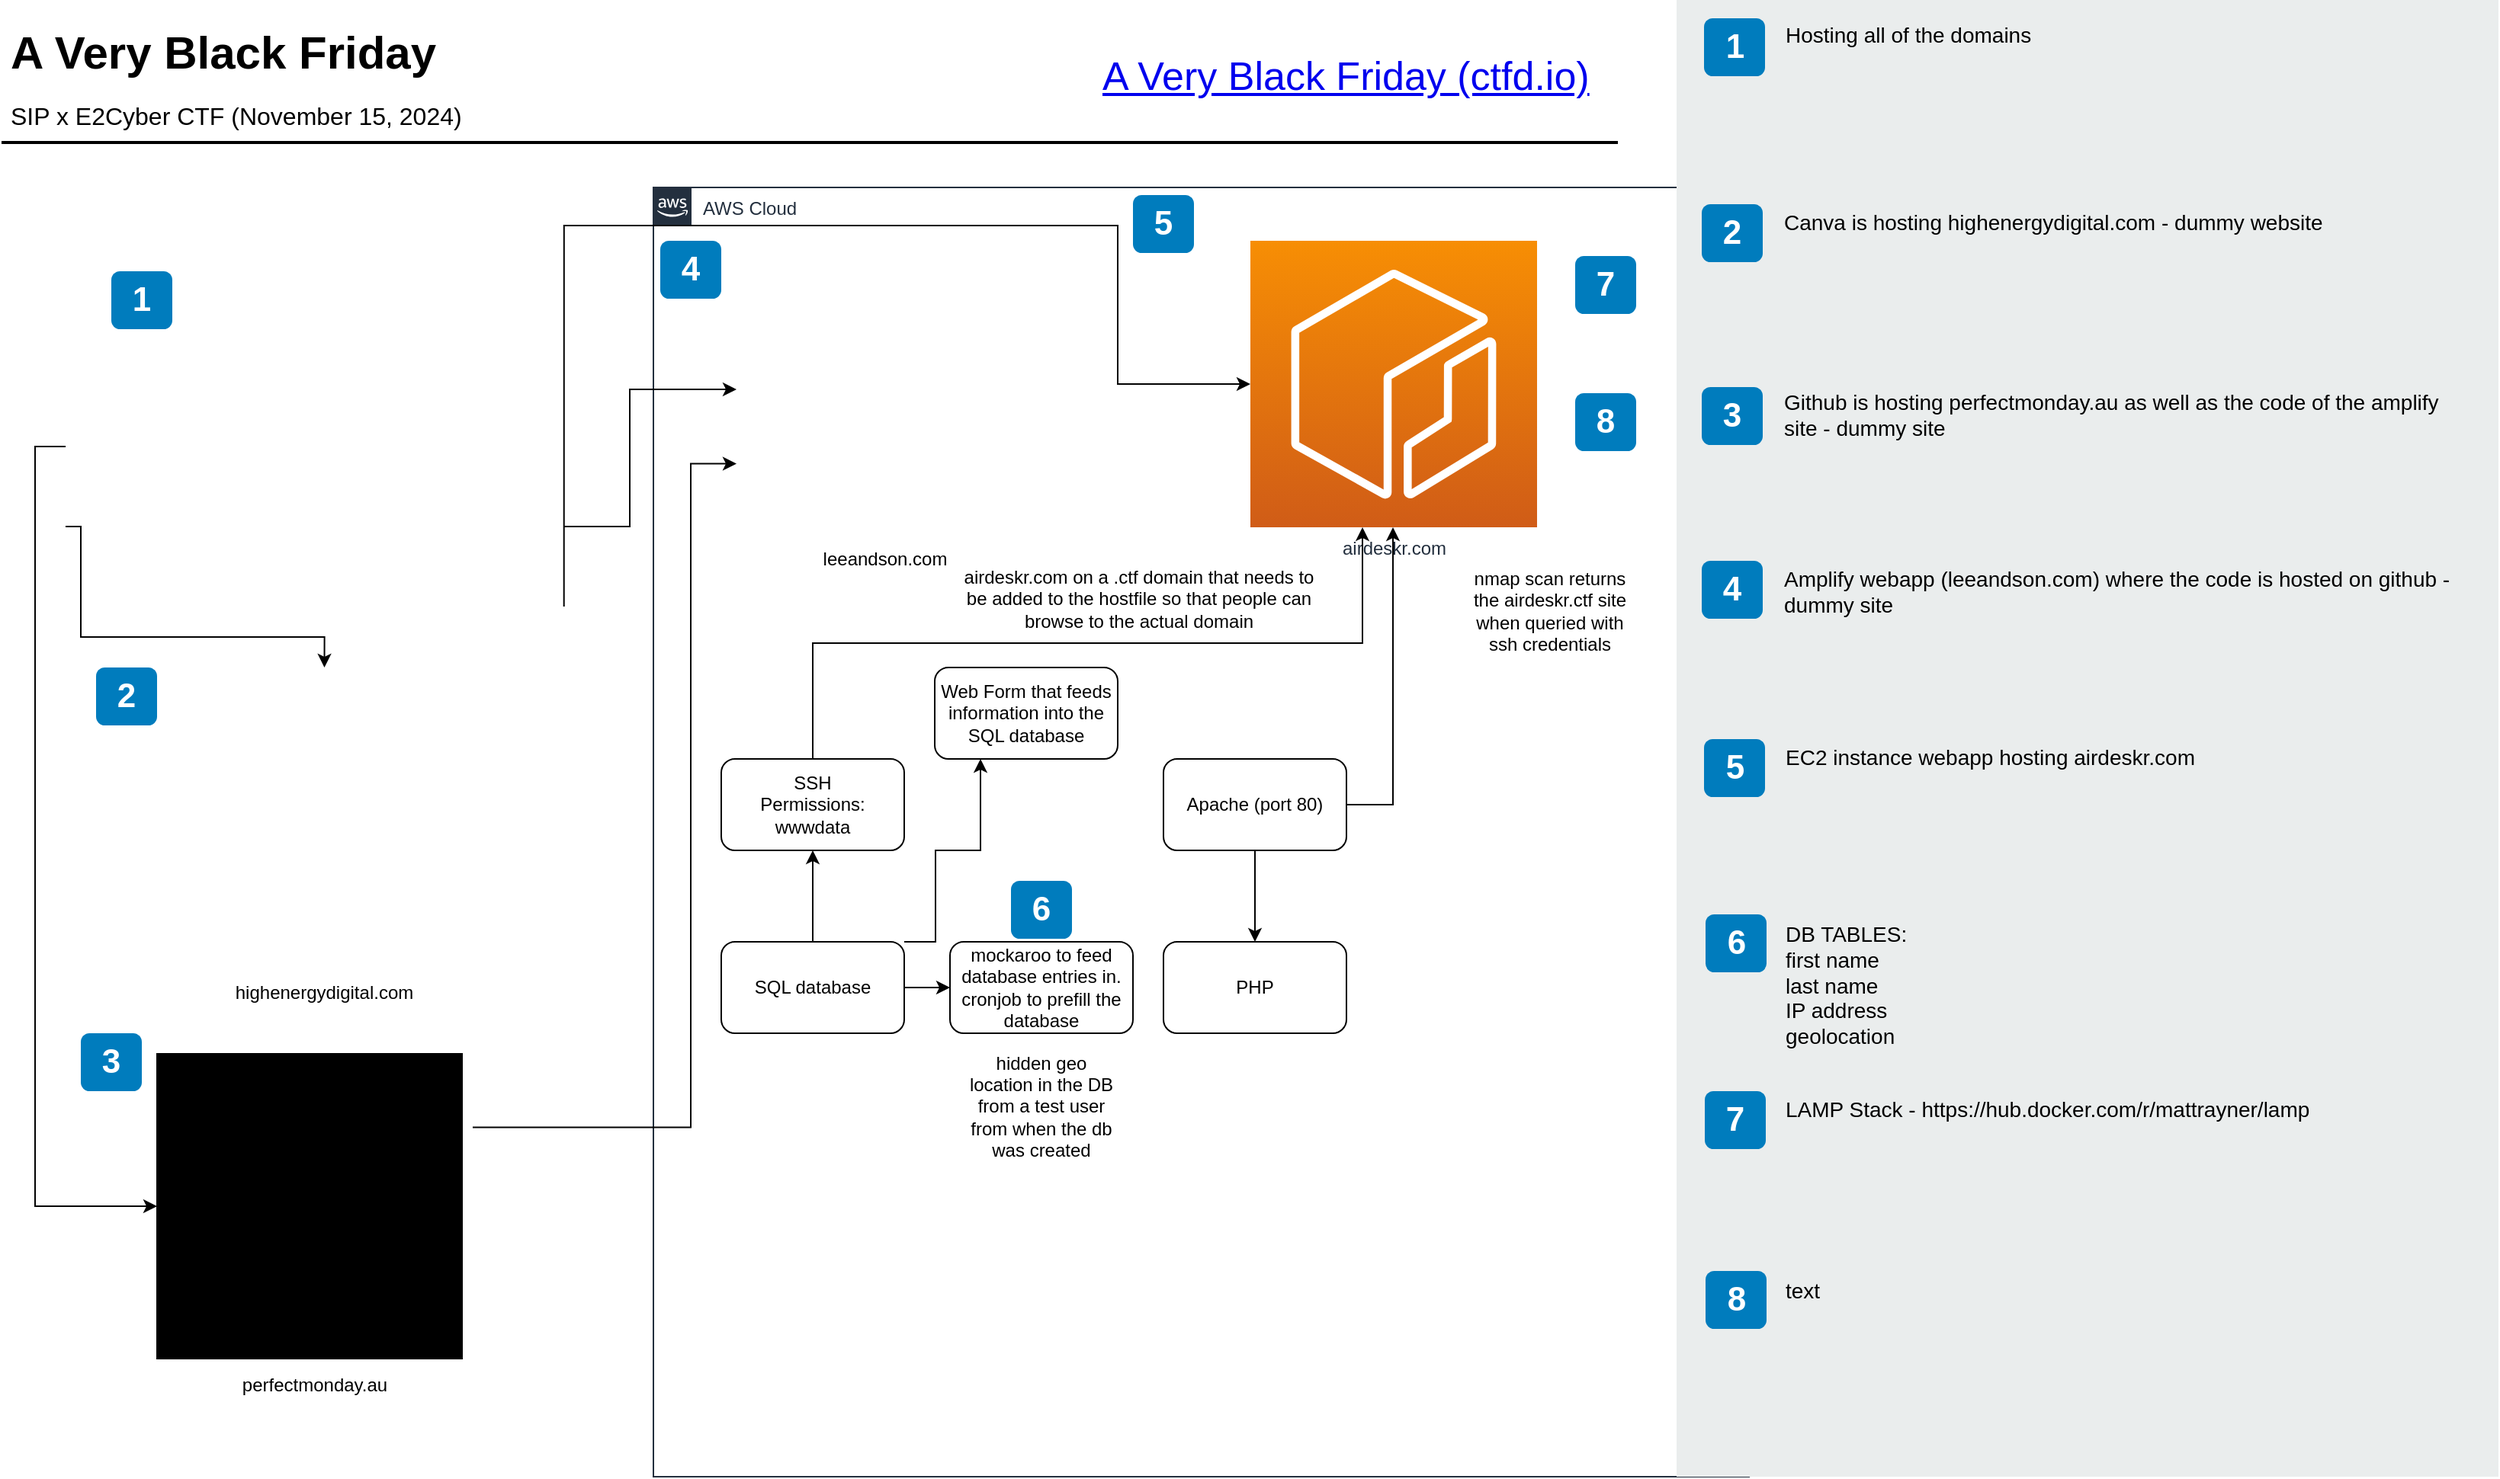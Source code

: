<mxfile version="24.7.16">
  <diagram id="Ht1M8jgEwFfnCIfOTk4-" name="Page-1">
    <mxGraphModel dx="1805" dy="1205" grid="1" gridSize="10" guides="1" tooltips="1" connect="1" arrows="1" fold="1" page="1" pageScale="1" pageWidth="827" pageHeight="1169" math="0" shadow="0">
      <root>
        <mxCell id="0" />
        <mxCell id="1" parent="0" />
        <mxCell id="UEzPUAAOIrF-is8g5C7q-2" value="AWS Cloud" style="points=[[0,0],[0.25,0],[0.5,0],[0.75,0],[1,0],[1,0.25],[1,0.5],[1,0.75],[1,1],[0.75,1],[0.5,1],[0.25,1],[0,1],[0,0.75],[0,0.5],[0,0.25]];outlineConnect=0;gradientColor=none;html=1;whiteSpace=wrap;fontSize=12;fontStyle=0;shape=mxgraph.aws4.group;grIcon=mxgraph.aws4.group_aws_cloud_alt;strokeColor=#232F3E;fillColor=none;verticalAlign=top;align=left;spacingLeft=30;fontColor=#232F3E;dashed=0;container=1;pointerEvents=0;collapsible=0;recursiveResize=0;" parent="1" vertex="1">
          <mxGeometry x="435.5" y="175" width="718.5" height="846" as="geometry" />
        </mxCell>
        <mxCell id="ME_5Kme3eVwSuaZXo6tZ-10" value="leeandson.com" style="shape=image;verticalLabelPosition=bottom;labelBackgroundColor=default;verticalAlign=top;aspect=fixed;imageAspect=0;image=https://cdn.sanity.io/images/34ent8ly/production/b6da5379df1e6ddb31c34f3e5690575800680e07-824x824.png;" vertex="1" parent="UEzPUAAOIrF-is8g5C7q-2">
          <mxGeometry x="54.5" y="35" width="195" height="195" as="geometry" />
        </mxCell>
        <mxCell id="UEzPUAAOIrF-is8g5C7q-18" value="airdeskr.com" style="outlineConnect=0;fontColor=#232F3E;gradientColor=#F78E04;gradientDirection=north;fillColor=#D05C17;strokeColor=#ffffff;dashed=0;verticalLabelPosition=bottom;verticalAlign=top;align=center;html=1;fontSize=12;fontStyle=0;aspect=fixed;shape=mxgraph.aws4.resourceIcon;resIcon=mxgraph.aws4.ecr;" parent="UEzPUAAOIrF-is8g5C7q-2" vertex="1">
          <mxGeometry x="391.5" y="35" width="188" height="188" as="geometry" />
        </mxCell>
        <mxCell id="UEzPUAAOIrF-is8g5C7q-20" value="4" style="rounded=1;whiteSpace=wrap;html=1;fillColor=#007CBD;strokeColor=none;fontColor=#FFFFFF;fontStyle=1;fontSize=22;" parent="UEzPUAAOIrF-is8g5C7q-2" vertex="1">
          <mxGeometry x="4.5" y="35" width="40" height="38" as="geometry" />
        </mxCell>
        <mxCell id="UEzPUAAOIrF-is8g5C7q-21" value="5" style="rounded=1;whiteSpace=wrap;html=1;fillColor=#007CBD;strokeColor=none;fontColor=#FFFFFF;fontStyle=1;fontSize=22;" parent="UEzPUAAOIrF-is8g5C7q-2" vertex="1">
          <mxGeometry x="314.5" y="5" width="40" height="38" as="geometry" />
        </mxCell>
        <mxCell id="ME_5Kme3eVwSuaZXo6tZ-22" style="edgeStyle=orthogonalEdgeStyle;rounded=0;orthogonalLoop=1;jettySize=auto;html=1;exitX=1;exitY=0.5;exitDx=0;exitDy=0;" edge="1" parent="UEzPUAAOIrF-is8g5C7q-2" source="ME_5Kme3eVwSuaZXo6tZ-18" target="UEzPUAAOIrF-is8g5C7q-18">
          <mxGeometry relative="1" as="geometry">
            <mxPoint x="484.5" y="215" as="targetPoint" />
            <Array as="points">
              <mxPoint x="485" y="405" />
            </Array>
          </mxGeometry>
        </mxCell>
        <mxCell id="ME_5Kme3eVwSuaZXo6tZ-30" style="edgeStyle=orthogonalEdgeStyle;rounded=0;orthogonalLoop=1;jettySize=auto;html=1;exitX=0.5;exitY=1;exitDx=0;exitDy=0;entryX=0.5;entryY=0;entryDx=0;entryDy=0;" edge="1" parent="UEzPUAAOIrF-is8g5C7q-2" source="ME_5Kme3eVwSuaZXo6tZ-18" target="ME_5Kme3eVwSuaZXo6tZ-29">
          <mxGeometry relative="1" as="geometry" />
        </mxCell>
        <mxCell id="ME_5Kme3eVwSuaZXo6tZ-18" value="Apache (port 80)" style="rounded=1;whiteSpace=wrap;html=1;" vertex="1" parent="UEzPUAAOIrF-is8g5C7q-2">
          <mxGeometry x="334.5" y="375" width="120" height="60" as="geometry" />
        </mxCell>
        <mxCell id="ME_5Kme3eVwSuaZXo6tZ-23" style="edgeStyle=orthogonalEdgeStyle;rounded=0;orthogonalLoop=1;jettySize=auto;html=1;exitX=0.5;exitY=0;exitDx=0;exitDy=0;entryX=0.5;entryY=1;entryDx=0;entryDy=0;" edge="1" parent="UEzPUAAOIrF-is8g5C7q-2" source="ME_5Kme3eVwSuaZXo6tZ-19" target="ME_5Kme3eVwSuaZXo6tZ-20">
          <mxGeometry relative="1" as="geometry">
            <mxPoint x="314.5" y="275" as="targetPoint" />
          </mxGeometry>
        </mxCell>
        <mxCell id="ME_5Kme3eVwSuaZXo6tZ-32" style="edgeStyle=orthogonalEdgeStyle;rounded=0;orthogonalLoop=1;jettySize=auto;html=1;exitX=1;exitY=0.5;exitDx=0;exitDy=0;entryX=0;entryY=0.5;entryDx=0;entryDy=0;" edge="1" parent="UEzPUAAOIrF-is8g5C7q-2" source="ME_5Kme3eVwSuaZXo6tZ-19" target="ME_5Kme3eVwSuaZXo6tZ-31">
          <mxGeometry relative="1" as="geometry" />
        </mxCell>
        <mxCell id="ME_5Kme3eVwSuaZXo6tZ-33" style="edgeStyle=orthogonalEdgeStyle;rounded=0;orthogonalLoop=1;jettySize=auto;html=1;exitX=1;exitY=0;exitDx=0;exitDy=0;entryX=0.25;entryY=1;entryDx=0;entryDy=0;" edge="1" parent="UEzPUAAOIrF-is8g5C7q-2" source="ME_5Kme3eVwSuaZXo6tZ-19" target="ME_5Kme3eVwSuaZXo6tZ-27">
          <mxGeometry relative="1" as="geometry">
            <Array as="points">
              <mxPoint x="185" y="495" />
              <mxPoint x="185" y="435" />
              <mxPoint x="215" y="435" />
            </Array>
          </mxGeometry>
        </mxCell>
        <mxCell id="ME_5Kme3eVwSuaZXo6tZ-19" value="SQL database" style="rounded=1;whiteSpace=wrap;html=1;" vertex="1" parent="UEzPUAAOIrF-is8g5C7q-2">
          <mxGeometry x="44.5" y="495" width="120" height="60" as="geometry" />
        </mxCell>
        <mxCell id="ME_5Kme3eVwSuaZXo6tZ-21" style="edgeStyle=orthogonalEdgeStyle;rounded=0;orthogonalLoop=1;jettySize=auto;html=1;exitX=0.5;exitY=0;exitDx=0;exitDy=0;" edge="1" parent="UEzPUAAOIrF-is8g5C7q-2" source="ME_5Kme3eVwSuaZXo6tZ-20" target="UEzPUAAOIrF-is8g5C7q-18">
          <mxGeometry relative="1" as="geometry">
            <Array as="points">
              <mxPoint x="105" y="299" />
              <mxPoint x="465" y="299" />
            </Array>
          </mxGeometry>
        </mxCell>
        <mxCell id="ME_5Kme3eVwSuaZXo6tZ-20" value="SSH&lt;div&gt;Permissions: wwwdata&lt;/div&gt;" style="rounded=1;whiteSpace=wrap;html=1;" vertex="1" parent="UEzPUAAOIrF-is8g5C7q-2">
          <mxGeometry x="44.5" y="375" width="120" height="60" as="geometry" />
        </mxCell>
        <mxCell id="ME_5Kme3eVwSuaZXo6tZ-26" value="nmap scan returns the airdeskr.ctf site when queried with ssh credentials" style="text;html=1;align=center;verticalAlign=middle;whiteSpace=wrap;rounded=0;" vertex="1" parent="UEzPUAAOIrF-is8g5C7q-2">
          <mxGeometry x="530" y="240" width="114.5" height="75" as="geometry" />
        </mxCell>
        <mxCell id="ME_5Kme3eVwSuaZXo6tZ-27" value="Web Form that feeds information into the SQL database" style="rounded=1;whiteSpace=wrap;html=1;" vertex="1" parent="UEzPUAAOIrF-is8g5C7q-2">
          <mxGeometry x="184.5" y="315" width="120" height="60" as="geometry" />
        </mxCell>
        <mxCell id="ME_5Kme3eVwSuaZXo6tZ-29" value="PHP" style="rounded=1;whiteSpace=wrap;html=1;" vertex="1" parent="UEzPUAAOIrF-is8g5C7q-2">
          <mxGeometry x="334.5" y="495" width="120" height="60" as="geometry" />
        </mxCell>
        <mxCell id="ME_5Kme3eVwSuaZXo6tZ-31" value="mockaroo to feed database entries in. cronjob to prefill the database" style="rounded=1;whiteSpace=wrap;html=1;" vertex="1" parent="UEzPUAAOIrF-is8g5C7q-2">
          <mxGeometry x="194.5" y="495" width="120" height="60" as="geometry" />
        </mxCell>
        <mxCell id="ME_5Kme3eVwSuaZXo6tZ-34" value="hidden geo location in the DB from a test user from when the db was created" style="text;html=1;align=center;verticalAlign=middle;whiteSpace=wrap;rounded=0;" vertex="1" parent="UEzPUAAOIrF-is8g5C7q-2">
          <mxGeometry x="201.75" y="565" width="105.5" height="75" as="geometry" />
        </mxCell>
        <mxCell id="UEzPUAAOIrF-is8g5C7q-22" value="6" style="rounded=1;whiteSpace=wrap;html=1;fillColor=#007CBD;strokeColor=none;fontColor=#FFFFFF;fontStyle=1;fontSize=22;" parent="UEzPUAAOIrF-is8g5C7q-2" vertex="1">
          <mxGeometry x="234.5" y="455" width="40" height="38" as="geometry" />
        </mxCell>
        <mxCell id="ME_5Kme3eVwSuaZXo6tZ-25" value="airdeskr.com on a .ctf domain that needs to be added to the hostfile so that people can browse to the actual domain" style="text;html=1;align=center;verticalAlign=middle;whiteSpace=wrap;rounded=0;" vertex="1" parent="UEzPUAAOIrF-is8g5C7q-2">
          <mxGeometry x="201.75" y="255" width="234" height="30" as="geometry" />
        </mxCell>
        <mxCell id="UEzPUAAOIrF-is8g5C7q-23" value="7" style="rounded=1;whiteSpace=wrap;html=1;fillColor=#007CBD;strokeColor=none;fontColor=#FFFFFF;fontStyle=1;fontSize=22;" parent="UEzPUAAOIrF-is8g5C7q-2" vertex="1">
          <mxGeometry x="604.5" y="45" width="40" height="38" as="geometry" />
        </mxCell>
        <mxCell id="UEzPUAAOIrF-is8g5C7q-24" value="8" style="rounded=1;whiteSpace=wrap;html=1;fillColor=#007CBD;strokeColor=none;fontColor=#FFFFFF;fontStyle=1;fontSize=22;" parent="UEzPUAAOIrF-is8g5C7q-2" vertex="1">
          <mxGeometry x="604.5" y="135" width="40" height="38" as="geometry" />
        </mxCell>
        <mxCell id="-QjtrjUzRDEMRZ5MF8oH-9" value="1" style="rounded=1;whiteSpace=wrap;html=1;fillColor=#007CBD;strokeColor=none;fontColor=#FFFFFF;fontStyle=1;fontSize=22;" parent="1" vertex="1">
          <mxGeometry x="80" y="230" width="40" height="38" as="geometry" />
        </mxCell>
        <mxCell id="-QjtrjUzRDEMRZ5MF8oH-47" value="A Very Black Friday" style="text;html=1;resizable=0;points=[];autosize=1;align=left;verticalAlign=top;spacingTop=-4;fontSize=30;fontStyle=1" parent="1" vertex="1">
          <mxGeometry x="12" y="65.5" width="280" height="40" as="geometry" />
        </mxCell>
        <mxCell id="-QjtrjUzRDEMRZ5MF8oH-48" value="SIP x E2Cyber CTF (November 15, 2024)" style="text;html=1;resizable=0;points=[];autosize=1;align=left;verticalAlign=top;spacingTop=-4;fontSize=16" parent="1" vertex="1">
          <mxGeometry x="12" y="115.5" width="320" height="30" as="geometry" />
        </mxCell>
        <mxCell id="SCVMTBWpLvtzJIhz15lM-1" value="" style="line;strokeWidth=2;html=1;fontSize=14;" parent="1" vertex="1">
          <mxGeometry x="8" y="140.5" width="1060" height="10" as="geometry" />
        </mxCell>
        <mxCell id="7OVz4w7n9kzEPWy-4BBC-3" value="" style="rounded=0;whiteSpace=wrap;html=1;fillColor=#EAEDED;fontSize=22;fontColor=#FFFFFF;strokeColor=none;labelBackgroundColor=none;" parent="1" vertex="1">
          <mxGeometry x="1106.5" y="52" width="539" height="969" as="geometry" />
        </mxCell>
        <mxCell id="7OVz4w7n9kzEPWy-4BBC-4" value="1" style="rounded=1;whiteSpace=wrap;html=1;fillColor=#007CBD;strokeColor=none;fontColor=#FFFFFF;fontStyle=1;fontSize=22;labelBackgroundColor=none;" parent="1" vertex="1">
          <mxGeometry x="1124.5" y="64" width="40" height="38" as="geometry" />
        </mxCell>
        <mxCell id="7OVz4w7n9kzEPWy-4BBC-5" value="2" style="rounded=1;whiteSpace=wrap;html=1;fillColor=#007CBD;strokeColor=none;fontColor=#FFFFFF;fontStyle=1;fontSize=22;labelBackgroundColor=none;" parent="1" vertex="1">
          <mxGeometry x="1123" y="186" width="40" height="38" as="geometry" />
        </mxCell>
        <mxCell id="7OVz4w7n9kzEPWy-4BBC-6" value="3" style="rounded=1;whiteSpace=wrap;html=1;fillColor=#007CBD;strokeColor=none;fontColor=#FFFFFF;fontStyle=1;fontSize=22;labelBackgroundColor=none;" parent="1" vertex="1">
          <mxGeometry x="1123" y="306" width="40" height="38" as="geometry" />
        </mxCell>
        <mxCell id="7OVz4w7n9kzEPWy-4BBC-7" value="4" style="rounded=1;whiteSpace=wrap;html=1;fillColor=#007CBD;strokeColor=none;fontColor=#FFFFFF;fontStyle=1;fontSize=22;labelBackgroundColor=none;" parent="1" vertex="1">
          <mxGeometry x="1123" y="420" width="40" height="38" as="geometry" />
        </mxCell>
        <mxCell id="7OVz4w7n9kzEPWy-4BBC-8" value="5" style="rounded=1;whiteSpace=wrap;html=1;fillColor=#007CBD;strokeColor=none;fontColor=#FFFFFF;fontStyle=1;fontSize=22;labelBackgroundColor=none;" parent="1" vertex="1">
          <mxGeometry x="1124.5" y="537" width="40" height="38" as="geometry" />
        </mxCell>
        <mxCell id="7OVz4w7n9kzEPWy-4BBC-9" value="6" style="rounded=1;whiteSpace=wrap;html=1;fillColor=#007CBD;strokeColor=none;fontColor=#FFFFFF;fontStyle=1;fontSize=22;labelBackgroundColor=none;" parent="1" vertex="1">
          <mxGeometry x="1125.5" y="652" width="40" height="38" as="geometry" />
        </mxCell>
        <mxCell id="7OVz4w7n9kzEPWy-4BBC-10" value="7" style="rounded=1;whiteSpace=wrap;html=1;fillColor=#007CBD;strokeColor=none;fontColor=#FFFFFF;fontStyle=1;fontSize=22;labelBackgroundColor=none;" parent="1" vertex="1">
          <mxGeometry x="1125" y="768" width="40" height="38" as="geometry" />
        </mxCell>
        <mxCell id="7OVz4w7n9kzEPWy-4BBC-11" value="8" style="rounded=1;whiteSpace=wrap;html=1;fillColor=#007CBD;strokeColor=none;fontColor=#FFFFFF;fontStyle=1;fontSize=22;labelBackgroundColor=none;" parent="1" vertex="1">
          <mxGeometry x="1125.5" y="886" width="40" height="38" as="geometry" />
        </mxCell>
        <mxCell id="7OVz4w7n9kzEPWy-4BBC-13" value="&lt;span&gt;Hosting all of the domains&lt;/span&gt;" style="text;html=1;align=left;verticalAlign=top;spacingTop=-4;fontSize=14;labelBackgroundColor=none;whiteSpace=wrap;" parent="1" vertex="1">
          <mxGeometry x="1176" y="63.5" width="449" height="118" as="geometry" />
        </mxCell>
        <mxCell id="7OVz4w7n9kzEPWy-4BBC-14" value="&lt;span&gt;Canva is hosting highenergydigital.com - dummy website&lt;/span&gt;" style="text;html=1;align=left;verticalAlign=top;spacingTop=-4;fontSize=14;labelBackgroundColor=none;whiteSpace=wrap;" parent="1" vertex="1">
          <mxGeometry x="1175" y="186.5" width="450" height="115" as="geometry" />
        </mxCell>
        <mxCell id="7OVz4w7n9kzEPWy-4BBC-15" value="&lt;span&gt;Github is hosting perfectmonday.au as well as the code of the amplify site - dummy site&lt;/span&gt;" style="text;html=1;align=left;verticalAlign=top;spacingTop=-4;fontSize=14;labelBackgroundColor=none;whiteSpace=wrap;" parent="1" vertex="1">
          <mxGeometry x="1175" y="304.5" width="450" height="117" as="geometry" />
        </mxCell>
        <mxCell id="7OVz4w7n9kzEPWy-4BBC-16" value="&lt;span&gt;Amplify webapp (leeandson.com) where the code is hosted on github - dummy site&lt;/span&gt;" style="text;html=1;align=left;verticalAlign=top;spacingTop=-4;fontSize=14;labelBackgroundColor=none;whiteSpace=wrap;" parent="1" vertex="1">
          <mxGeometry x="1175" y="420.5" width="450" height="121" as="geometry" />
        </mxCell>
        <mxCell id="7OVz4w7n9kzEPWy-4BBC-17" value="&lt;span&gt;EC2 instance webapp hosting airdeskr.com&lt;/span&gt;" style="text;html=1;align=left;verticalAlign=top;spacingTop=-4;fontSize=14;labelBackgroundColor=none;whiteSpace=wrap;" parent="1" vertex="1">
          <mxGeometry x="1176" y="537.5" width="449" height="114" as="geometry" />
        </mxCell>
        <mxCell id="7OVz4w7n9kzEPWy-4BBC-18" value="&lt;span&gt;DB TABLES:&lt;/span&gt;&lt;div&gt;&lt;span&gt;first name&lt;/span&gt;&lt;/div&gt;&lt;div&gt;&lt;span&gt;last name&lt;/span&gt;&lt;/div&gt;&lt;div&gt;IP address&lt;/div&gt;&lt;div&gt;geolocation&lt;/div&gt;&lt;div&gt;&lt;br&gt;&lt;/div&gt;" style="text;html=1;align=left;verticalAlign=top;spacingTop=-4;fontSize=14;labelBackgroundColor=none;whiteSpace=wrap;" parent="1" vertex="1">
          <mxGeometry x="1176" y="653.5" width="450" height="118" as="geometry" />
        </mxCell>
        <mxCell id="7OVz4w7n9kzEPWy-4BBC-19" value="&lt;span&gt;LAMP Stack -&amp;nbsp;&lt;/span&gt;https://hub.docker.com/r/mattrayner/lamp" style="text;html=1;align=left;verticalAlign=top;spacingTop=-4;fontSize=14;labelBackgroundColor=none;whiteSpace=wrap;" parent="1" vertex="1">
          <mxGeometry x="1176" y="768.5" width="449" height="113" as="geometry" />
        </mxCell>
        <mxCell id="7OVz4w7n9kzEPWy-4BBC-20" value="&lt;span&gt;text&lt;/span&gt;" style="text;html=1;align=left;verticalAlign=top;spacingTop=-4;fontSize=14;labelBackgroundColor=none;whiteSpace=wrap;" parent="1" vertex="1">
          <mxGeometry x="1176" y="887.5" width="449" height="124" as="geometry" />
        </mxCell>
        <mxCell id="UEzPUAAOIrF-is8g5C7q-10" value="2" style="rounded=1;whiteSpace=wrap;html=1;fillColor=#007CBD;strokeColor=none;fontColor=#FFFFFF;fontStyle=1;fontSize=22;" parent="1" vertex="1">
          <mxGeometry x="70" y="490" width="40" height="38" as="geometry" />
        </mxCell>
        <mxCell id="UEzPUAAOIrF-is8g5C7q-19" value="3" style="rounded=1;whiteSpace=wrap;html=1;fillColor=#007CBD;strokeColor=none;fontColor=#FFFFFF;fontStyle=1;fontSize=22;" parent="1" vertex="1">
          <mxGeometry x="60" y="730" width="40" height="38" as="geometry" />
        </mxCell>
        <mxCell id="ME_5Kme3eVwSuaZXo6tZ-13" style="edgeStyle=orthogonalEdgeStyle;rounded=0;orthogonalLoop=1;jettySize=auto;html=1;exitX=0;exitY=0.75;exitDx=0;exitDy=0;entryX=0.5;entryY=0;entryDx=0;entryDy=0;" edge="1" parent="1" source="ME_5Kme3eVwSuaZXo6tZ-9" target="ME_5Kme3eVwSuaZXo6tZ-3">
          <mxGeometry relative="1" as="geometry">
            <Array as="points">
              <mxPoint x="60" y="398" />
              <mxPoint x="60" y="470" />
              <mxPoint x="220" y="470" />
            </Array>
          </mxGeometry>
        </mxCell>
        <mxCell id="ME_5Kme3eVwSuaZXo6tZ-14" style="edgeStyle=orthogonalEdgeStyle;rounded=0;orthogonalLoop=1;jettySize=auto;html=1;exitX=0;exitY=0.5;exitDx=0;exitDy=0;entryX=0;entryY=0.5;entryDx=0;entryDy=0;" edge="1" parent="1" source="ME_5Kme3eVwSuaZXo6tZ-9" target="ME_5Kme3eVwSuaZXo6tZ-11">
          <mxGeometry relative="1" as="geometry" />
        </mxCell>
        <mxCell id="ME_5Kme3eVwSuaZXo6tZ-15" style="edgeStyle=orthogonalEdgeStyle;rounded=0;orthogonalLoop=1;jettySize=auto;html=1;exitX=1;exitY=0.75;exitDx=0;exitDy=0;entryX=0;entryY=0.5;entryDx=0;entryDy=0;" edge="1" parent="1" source="ME_5Kme3eVwSuaZXo6tZ-9" target="ME_5Kme3eVwSuaZXo6tZ-10">
          <mxGeometry relative="1" as="geometry">
            <Array as="points">
              <mxPoint x="420" y="398" />
              <mxPoint x="420" y="308" />
            </Array>
          </mxGeometry>
        </mxCell>
        <mxCell id="ME_5Kme3eVwSuaZXo6tZ-16" style="edgeStyle=orthogonalEdgeStyle;rounded=0;orthogonalLoop=1;jettySize=auto;html=1;exitX=1;exitY=1;exitDx=0;exitDy=0;" edge="1" parent="1" source="ME_5Kme3eVwSuaZXo6tZ-9" target="UEzPUAAOIrF-is8g5C7q-18">
          <mxGeometry relative="1" as="geometry">
            <Array as="points">
              <mxPoint x="377" y="200" />
              <mxPoint x="740" y="200" />
              <mxPoint x="740" y="304" />
            </Array>
          </mxGeometry>
        </mxCell>
        <mxCell id="ME_5Kme3eVwSuaZXo6tZ-9" value="" style="shape=image;verticalLabelPosition=bottom;labelBackgroundColor=default;verticalAlign=top;aspect=fixed;imageAspect=0;image=https://1000logos.net/wp-content/uploads/2017/08/Squarespace-Logo.png;" vertex="1" parent="1">
          <mxGeometry x="50" y="240" width="326.85" height="210" as="geometry" />
        </mxCell>
        <mxCell id="ME_5Kme3eVwSuaZXo6tZ-3" value="highenergydigital.com" style="shape=image;verticalLabelPosition=bottom;labelBackgroundColor=default;verticalAlign=top;aspect=fixed;imageAspect=0;image=https://oregoncoast.edu/wp-content/uploads/2024/02/canva-logo.png;" vertex="1" parent="1">
          <mxGeometry x="120" y="490" width="199.5" height="199.5" as="geometry" />
        </mxCell>
        <mxCell id="ME_5Kme3eVwSuaZXo6tZ-12" value="" style="whiteSpace=wrap;html=1;aspect=fixed;fillColor=#000000;" vertex="1" parent="1">
          <mxGeometry x="110" y="743.5" width="200" height="200" as="geometry" />
        </mxCell>
        <mxCell id="ME_5Kme3eVwSuaZXo6tZ-17" style="edgeStyle=orthogonalEdgeStyle;rounded=0;orthogonalLoop=1;jettySize=auto;html=1;exitX=1;exitY=0.25;exitDx=0;exitDy=0;entryX=0;entryY=0.75;entryDx=0;entryDy=0;" edge="1" parent="1" source="ME_5Kme3eVwSuaZXo6tZ-11" target="ME_5Kme3eVwSuaZXo6tZ-10">
          <mxGeometry relative="1" as="geometry">
            <Array as="points">
              <mxPoint x="460" y="792" />
              <mxPoint x="460" y="356" />
            </Array>
          </mxGeometry>
        </mxCell>
        <mxCell id="ME_5Kme3eVwSuaZXo6tZ-11" value="perfectmonday.au" style="shape=image;verticalLabelPosition=bottom;labelBackgroundColor=default;verticalAlign=top;aspect=fixed;imageAspect=0;image=https://cdn-icons-png.flaticon.com/512/25/25231.png;" vertex="1" parent="1">
          <mxGeometry x="110" y="740" width="207" height="207" as="geometry" />
        </mxCell>
        <UserObject label="&lt;a style=&quot;font-size: 26px;&quot; href=&quot;https://blackfridaycybermonday.ctfd.io/&quot;&gt;A Very Black Friday (ctfd.io)&lt;/a&gt;" link="&lt;a href=&quot;https://blackfridaycybermonday.ctfd.io/&quot;&gt;A Very Black Friday (ctfd.io)&lt;/a&gt;" id="ME_5Kme3eVwSuaZXo6tZ-24">
          <mxCell style="text;whiteSpace=wrap;html=1;fontSize=26;" vertex="1" parent="1">
            <mxGeometry x="728" y="80" width="340" height="42" as="geometry" />
          </mxCell>
        </UserObject>
      </root>
    </mxGraphModel>
  </diagram>
</mxfile>
